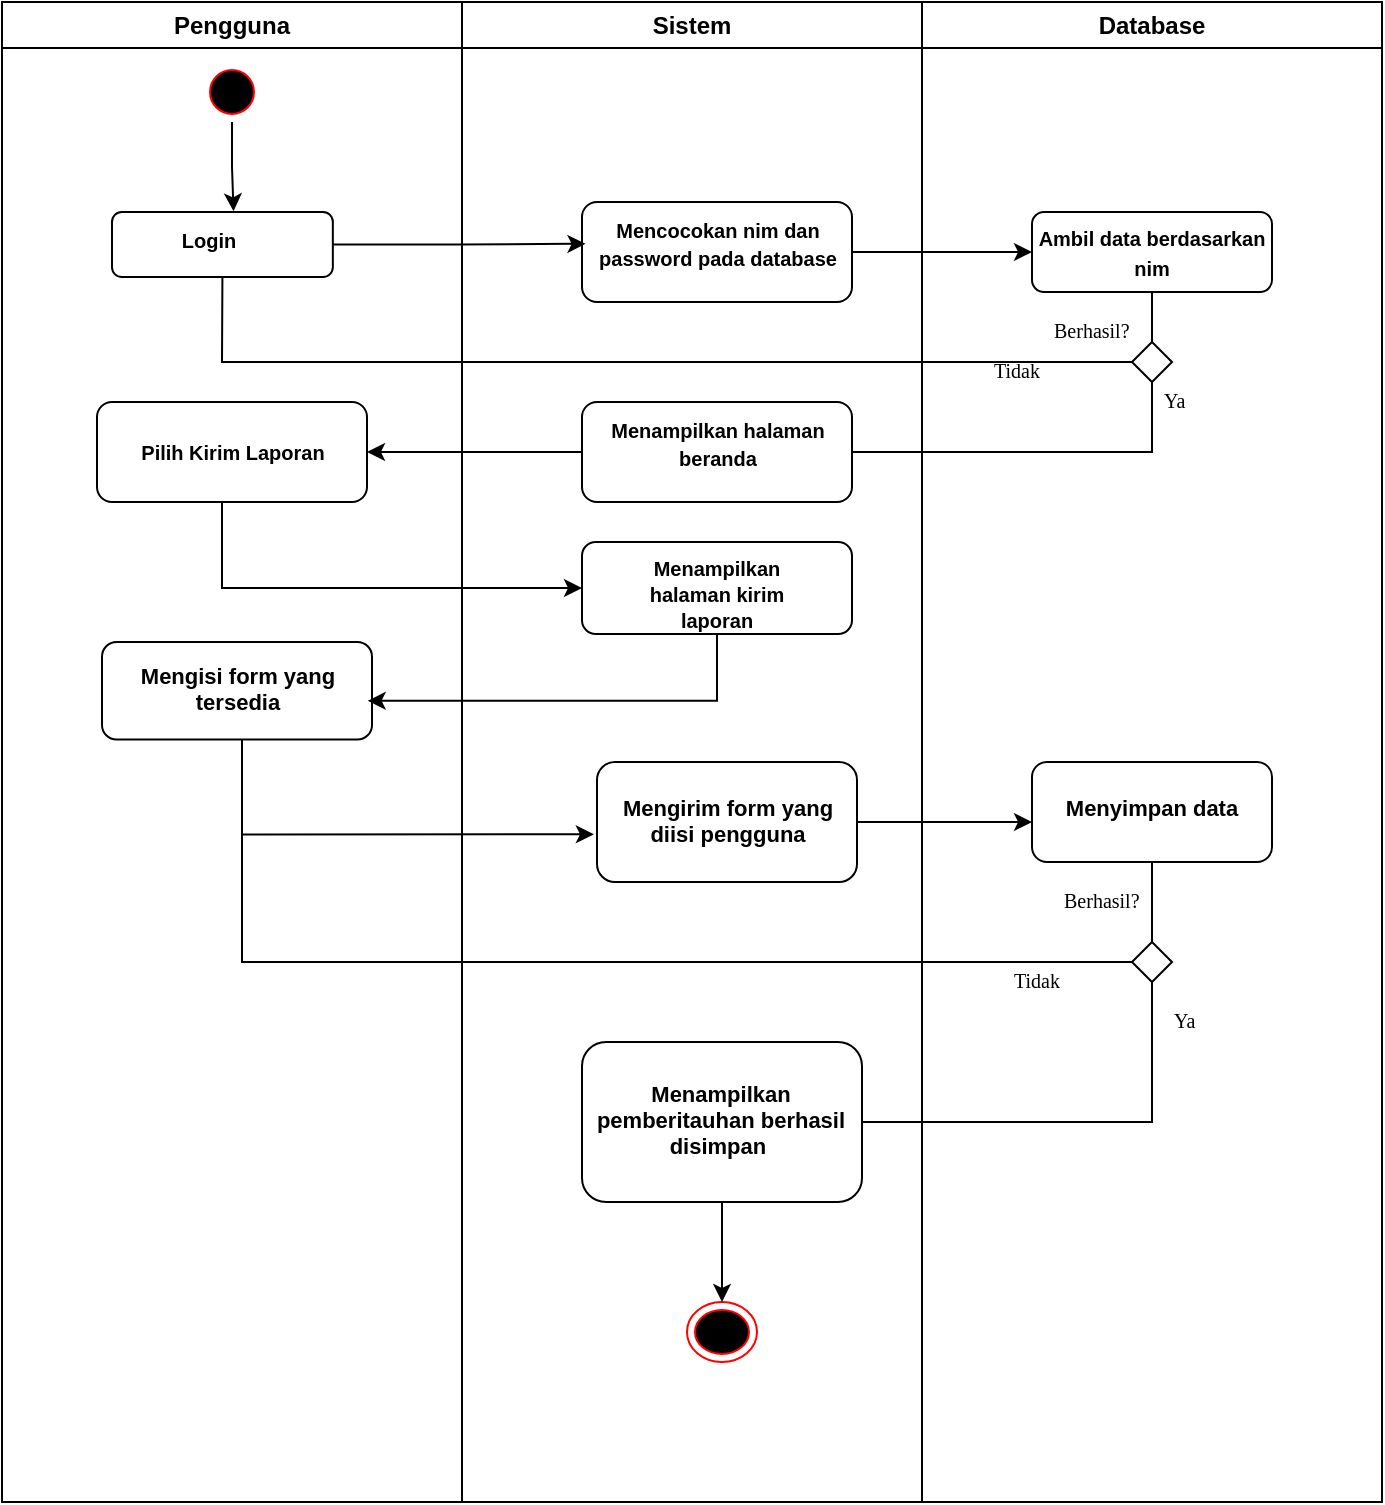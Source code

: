 <mxfile version="27.0.6">
  <diagram name="Halaman-1" id="LALNOZJwnEyGHak3MLD_">
    <mxGraphModel grid="1" page="1" gridSize="10" guides="1" tooltips="1" connect="1" arrows="1" fold="1" pageScale="1" pageWidth="827" pageHeight="1169" math="0" shadow="0">
      <root>
        <mxCell id="0" />
        <mxCell id="1" parent="0" />
        <mxCell id="s08hXY6WmM7tMrnOxumh-19" value="Sistem" style="swimlane;whiteSpace=wrap;html=1;" vertex="1" parent="1">
          <mxGeometry x="420" y="420" width="230" height="750" as="geometry" />
        </mxCell>
        <mxCell id="s08hXY6WmM7tMrnOxumh-29" value="" style="group" connectable="0" vertex="1" parent="s08hXY6WmM7tMrnOxumh-19">
          <mxGeometry x="60" y="270" width="135" height="46" as="geometry" />
        </mxCell>
        <mxCell id="s08hXY6WmM7tMrnOxumh-30" value="" style="rounded=1;whiteSpace=wrap;html=1;" vertex="1" parent="s08hXY6WmM7tMrnOxumh-29">
          <mxGeometry width="135" height="46" as="geometry" />
        </mxCell>
        <mxCell id="s08hXY6WmM7tMrnOxumh-31" value="&lt;font style=&quot;font-size: 10px;&quot;&gt;Menampilkan halaman kirim laporan&lt;/font&gt;" style="text;whiteSpace=wrap;html=1;fontStyle=1;align=center;fontSize=11;" vertex="1" parent="s08hXY6WmM7tMrnOxumh-29">
          <mxGeometry x="16.25" width="102.5" height="40" as="geometry" />
        </mxCell>
        <mxCell id="s08hXY6WmM7tMrnOxumh-40" value="" style="group" connectable="0" vertex="1" parent="s08hXY6WmM7tMrnOxumh-19">
          <mxGeometry x="60" y="100" width="135" height="50" as="geometry" />
        </mxCell>
        <mxCell id="s08hXY6WmM7tMrnOxumh-41" value="" style="rounded=1;whiteSpace=wrap;html=1;" vertex="1" parent="s08hXY6WmM7tMrnOxumh-40">
          <mxGeometry width="135" height="50" as="geometry" />
        </mxCell>
        <mxCell id="s08hXY6WmM7tMrnOxumh-42" value="&lt;font style=&quot;font-size: 10px;&quot;&gt;Mencocokan nim dan password pada database&lt;/font&gt;" style="text;whiteSpace=wrap;html=1;fontStyle=1;align=center;" vertex="1" parent="s08hXY6WmM7tMrnOxumh-40">
          <mxGeometry x="6.55" width="121.9" height="50" as="geometry" />
        </mxCell>
        <mxCell id="s08hXY6WmM7tMrnOxumh-67" value="" style="group" connectable="0" vertex="1" parent="s08hXY6WmM7tMrnOxumh-19">
          <mxGeometry x="60" y="200" width="135" height="50" as="geometry" />
        </mxCell>
        <mxCell id="s08hXY6WmM7tMrnOxumh-68" value="" style="rounded=1;whiteSpace=wrap;html=1;" vertex="1" parent="s08hXY6WmM7tMrnOxumh-67">
          <mxGeometry width="135" height="50" as="geometry" />
        </mxCell>
        <mxCell id="s08hXY6WmM7tMrnOxumh-69" value="&lt;span style=&quot;font-size: 10px;&quot;&gt;Menampilkan halaman beranda&lt;/span&gt;" style="text;whiteSpace=wrap;html=1;fontStyle=1;align=center;" vertex="1" parent="s08hXY6WmM7tMrnOxumh-67">
          <mxGeometry x="6.55" width="121.9" height="50" as="geometry" />
        </mxCell>
        <mxCell id="s08hXY6WmM7tMrnOxumh-82" value="" style="group" connectable="0" vertex="1" parent="s08hXY6WmM7tMrnOxumh-19">
          <mxGeometry x="67.5" y="380" width="130" height="60" as="geometry" />
        </mxCell>
        <mxCell id="s08hXY6WmM7tMrnOxumh-83" value="" style="rounded=1;whiteSpace=wrap;html=1;" vertex="1" parent="s08hXY6WmM7tMrnOxumh-82">
          <mxGeometry width="130" height="60" as="geometry" />
        </mxCell>
        <mxCell id="s08hXY6WmM7tMrnOxumh-84" value="Mengirim form yang diisi pengguna" style="text;whiteSpace=wrap;html=1;fontStyle=1;align=center;fontSize=11;" vertex="1" parent="s08hXY6WmM7tMrnOxumh-82">
          <mxGeometry x="5" y="10" width="120" height="35.33" as="geometry" />
        </mxCell>
        <mxCell id="s08hXY6WmM7tMrnOxumh-1" value="Pengguna" style="swimlane;whiteSpace=wrap;html=1;" vertex="1" parent="s08hXY6WmM7tMrnOxumh-19">
          <mxGeometry x="-230" width="230" height="750" as="geometry" />
        </mxCell>
        <mxCell id="s08hXY6WmM7tMrnOxumh-2" value="" style="ellipse;html=1;shape=startState;fillColor=#000000;strokeColor=#ff0000;" vertex="1" parent="s08hXY6WmM7tMrnOxumh-1">
          <mxGeometry x="100" y="30" width="30" height="30" as="geometry" />
        </mxCell>
        <mxCell id="s08hXY6WmM7tMrnOxumh-8" value="" style="group" connectable="0" vertex="1" parent="s08hXY6WmM7tMrnOxumh-1">
          <mxGeometry x="55" y="100" width="120" height="40" as="geometry" />
        </mxCell>
        <mxCell id="s08hXY6WmM7tMrnOxumh-9" value="" style="rounded=1;whiteSpace=wrap;html=1;" vertex="1" parent="s08hXY6WmM7tMrnOxumh-8">
          <mxGeometry y="5" width="110.42" height="32.5" as="geometry" />
        </mxCell>
        <mxCell id="s08hXY6WmM7tMrnOxumh-10" value="&lt;font style=&quot;font-size: 10px;&quot;&gt;Login&lt;/font&gt;" style="text;whiteSpace=wrap;html=1;fontStyle=1;align=center;" vertex="1" parent="s08hXY6WmM7tMrnOxumh-8">
          <mxGeometry x="7.19" y="5" width="82.81" height="15" as="geometry" />
        </mxCell>
        <mxCell id="s08hXY6WmM7tMrnOxumh-14" value="" style="group" connectable="0" vertex="1" parent="s08hXY6WmM7tMrnOxumh-1">
          <mxGeometry x="55" y="340" width="120" height="60" as="geometry" />
        </mxCell>
        <mxCell id="s08hXY6WmM7tMrnOxumh-72" value="&lt;b&gt;&lt;font style=&quot;font-size: 10px;&quot;&gt;Pilih Kirim Laporan&lt;/font&gt;&lt;/b&gt;" style="rounded=1;whiteSpace=wrap;html=1;" vertex="1" parent="s08hXY6WmM7tMrnOxumh-1">
          <mxGeometry x="47.5" y="200" width="135" height="50" as="geometry" />
        </mxCell>
        <mxCell id="s08hXY6WmM7tMrnOxumh-77" value="" style="group" connectable="0" vertex="1" parent="s08hXY6WmM7tMrnOxumh-1">
          <mxGeometry x="50" y="320" width="135" height="53" as="geometry" />
        </mxCell>
        <mxCell id="s08hXY6WmM7tMrnOxumh-78" value="" style="rounded=1;whiteSpace=wrap;html=1;" vertex="1" parent="s08hXY6WmM7tMrnOxumh-77">
          <mxGeometry width="135" height="48.76" as="geometry" />
        </mxCell>
        <mxCell id="s08hXY6WmM7tMrnOxumh-79" value="Mengisi form yang tersedia" style="text;whiteSpace=wrap;html=1;fontStyle=1;align=center;fontSize=11;" vertex="1" parent="s08hXY6WmM7tMrnOxumh-77">
          <mxGeometry x="17.5" y="4.38" width="100" height="40" as="geometry" />
        </mxCell>
        <mxCell id="s08hXY6WmM7tMrnOxumh-81" style="edgeStyle=orthogonalEdgeStyle;rounded=0;hachureGap=4;orthogonalLoop=1;jettySize=auto;html=1;entryX=0.647;entryY=-0.022;entryDx=0;entryDy=0;entryPerimeter=0;fontFamily=Architects Daughter;fontSource=https%3A%2F%2Ffonts.googleapis.com%2Fcss%3Ffamily%3DArchitects%2BDaughter;" edge="1" parent="s08hXY6WmM7tMrnOxumh-1" source="s08hXY6WmM7tMrnOxumh-2" target="s08hXY6WmM7tMrnOxumh-10">
          <mxGeometry relative="1" as="geometry" />
        </mxCell>
        <mxCell id="s08hXY6WmM7tMrnOxumh-61" style="edgeStyle=orthogonalEdgeStyle;rounded=0;hachureGap=4;orthogonalLoop=1;jettySize=auto;html=1;entryX=0.013;entryY=0.418;entryDx=0;entryDy=0;entryPerimeter=0;fontFamily=Architects Daughter;fontSource=https%3A%2F%2Ffonts.googleapis.com%2Fcss%3Ffamily%3DArchitects%2BDaughter;" edge="1" parent="s08hXY6WmM7tMrnOxumh-19" source="s08hXY6WmM7tMrnOxumh-9" target="s08hXY6WmM7tMrnOxumh-41">
          <mxGeometry relative="1" as="geometry" />
        </mxCell>
        <mxCell id="s08hXY6WmM7tMrnOxumh-74" style="edgeStyle=orthogonalEdgeStyle;rounded=0;hachureGap=4;orthogonalLoop=1;jettySize=auto;html=1;entryX=1;entryY=0.5;entryDx=0;entryDy=0;fontFamily=Architects Daughter;fontSource=https%3A%2F%2Ffonts.googleapis.com%2Fcss%3Ffamily%3DArchitects%2BDaughter;" edge="1" parent="s08hXY6WmM7tMrnOxumh-19" source="s08hXY6WmM7tMrnOxumh-68" target="s08hXY6WmM7tMrnOxumh-72">
          <mxGeometry relative="1" as="geometry" />
        </mxCell>
        <mxCell id="s08hXY6WmM7tMrnOxumh-75" style="edgeStyle=orthogonalEdgeStyle;rounded=0;hachureGap=4;orthogonalLoop=1;jettySize=auto;html=1;entryX=0;entryY=0.5;entryDx=0;entryDy=0;fontFamily=Architects Daughter;fontSource=https%3A%2F%2Ffonts.googleapis.com%2Fcss%3Ffamily%3DArchitects%2BDaughter;" edge="1" parent="s08hXY6WmM7tMrnOxumh-19" source="s08hXY6WmM7tMrnOxumh-72" target="s08hXY6WmM7tMrnOxumh-30">
          <mxGeometry relative="1" as="geometry">
            <Array as="points">
              <mxPoint x="-120" y="293" />
            </Array>
          </mxGeometry>
        </mxCell>
        <mxCell id="s08hXY6WmM7tMrnOxumh-85" style="edgeStyle=orthogonalEdgeStyle;rounded=0;hachureGap=4;orthogonalLoop=1;jettySize=auto;html=1;entryX=0.984;entryY=0.603;entryDx=0;entryDy=0;entryPerimeter=0;fontFamily=Architects Daughter;fontSource=https%3A%2F%2Ffonts.googleapis.com%2Fcss%3Ffamily%3DArchitects%2BDaughter;" edge="1" parent="s08hXY6WmM7tMrnOxumh-19" source="s08hXY6WmM7tMrnOxumh-30" target="s08hXY6WmM7tMrnOxumh-78">
          <mxGeometry relative="1" as="geometry">
            <Array as="points">
              <mxPoint x="128" y="349" />
            </Array>
          </mxGeometry>
        </mxCell>
        <mxCell id="s08hXY6WmM7tMrnOxumh-86" style="edgeStyle=orthogonalEdgeStyle;rounded=0;hachureGap=4;orthogonalLoop=1;jettySize=auto;html=1;entryX=-0.012;entryY=0.603;entryDx=0;entryDy=0;fontFamily=Architects Daughter;fontSource=https%3A%2F%2Ffonts.googleapis.com%2Fcss%3Ffamily%3DArchitects%2BDaughter;entryPerimeter=0;" edge="1" parent="s08hXY6WmM7tMrnOxumh-19" source="s08hXY6WmM7tMrnOxumh-78" target="s08hXY6WmM7tMrnOxumh-83">
          <mxGeometry relative="1" as="geometry">
            <Array as="points">
              <mxPoint x="-110" y="416" />
            </Array>
          </mxGeometry>
        </mxCell>
        <mxCell id="s08hXY6WmM7tMrnOxumh-117" value="" style="ellipse;html=1;shape=endState;fillColor=#000000;strokeColor=#ff0000;" vertex="1" parent="s08hXY6WmM7tMrnOxumh-19">
          <mxGeometry x="112.5" y="650" width="35" height="30" as="geometry" />
        </mxCell>
        <mxCell id="s08hXY6WmM7tMrnOxumh-45" value="Database" style="swimlane;whiteSpace=wrap;html=1;" vertex="1" parent="1">
          <mxGeometry x="650" y="420" width="230" height="750" as="geometry" />
        </mxCell>
        <mxCell id="s08hXY6WmM7tMrnOxumh-49" value="" style="group" connectable="0" vertex="1" parent="s08hXY6WmM7tMrnOxumh-45">
          <mxGeometry x="55" y="360" width="120" height="60" as="geometry" />
        </mxCell>
        <mxCell id="s08hXY6WmM7tMrnOxumh-50" value="" style="group" connectable="0" vertex="1" parent="s08hXY6WmM7tMrnOxumh-49">
          <mxGeometry y="20" width="120" height="50" as="geometry" />
        </mxCell>
        <mxCell id="s08hXY6WmM7tMrnOxumh-51" value="" style="rounded=1;whiteSpace=wrap;html=1;" vertex="1" parent="s08hXY6WmM7tMrnOxumh-50">
          <mxGeometry width="120" height="50" as="geometry" />
        </mxCell>
        <mxCell id="s08hXY6WmM7tMrnOxumh-52" value="Menyimpan data" style="text;whiteSpace=wrap;html=1;fontStyle=1;align=center;fontSize=11;" vertex="1" parent="s08hXY6WmM7tMrnOxumh-50">
          <mxGeometry y="10" width="120" height="40" as="geometry" />
        </mxCell>
        <mxCell id="s08hXY6WmM7tMrnOxumh-54" value="" style="group" connectable="0" vertex="1" parent="s08hXY6WmM7tMrnOxumh-45">
          <mxGeometry x="55" y="100" width="120" height="40" as="geometry" />
        </mxCell>
        <mxCell id="s08hXY6WmM7tMrnOxumh-55" value="&lt;b&gt;&lt;font style=&quot;font-size: 10px;&quot;&gt;Ambil data berdasarkan nim&lt;/font&gt;&lt;/b&gt;" style="rounded=1;whiteSpace=wrap;html=1;" vertex="1" parent="s08hXY6WmM7tMrnOxumh-54">
          <mxGeometry y="5" width="120" height="40" as="geometry" />
        </mxCell>
        <mxCell id="s08hXY6WmM7tMrnOxumh-63" value="" style="rhombus;whiteSpace=wrap;html=1;hachureGap=4;fontFamily=Architects Daughter;fontSource=https%3A%2F%2Ffonts.googleapis.com%2Fcss%3Ffamily%3DArchitects%2BDaughter;" vertex="1" parent="s08hXY6WmM7tMrnOxumh-45">
          <mxGeometry x="105" y="170" width="20" height="20" as="geometry" />
        </mxCell>
        <mxCell id="s08hXY6WmM7tMrnOxumh-64" value="" style="endArrow=none;html=1;rounded=0;hachureGap=4;fontFamily=Architects Daughter;fontSource=https%3A%2F%2Ffonts.googleapis.com%2Fcss%3Ffamily%3DArchitects%2BDaughter;entryX=0.5;entryY=0;entryDx=0;entryDy=0;exitX=0.5;exitY=1;exitDx=0;exitDy=0;" edge="1" parent="s08hXY6WmM7tMrnOxumh-45" source="s08hXY6WmM7tMrnOxumh-55" target="s08hXY6WmM7tMrnOxumh-63">
          <mxGeometry width="50" height="50" relative="1" as="geometry">
            <mxPoint x="-110" y="160" as="sourcePoint" />
            <mxPoint x="-110" y="190" as="targetPoint" />
          </mxGeometry>
        </mxCell>
        <mxCell id="s08hXY6WmM7tMrnOxumh-43" value="&lt;font style=&quot;font-size: 10px;&quot; face=&quot;Times New Roman&quot;&gt;Berhasil?&lt;/font&gt;" style="text;strokeColor=none;fillColor=none;align=left;verticalAlign=middle;spacingLeft=4;spacingRight=4;overflow=hidden;points=[[0,0.5],[1,0.5]];portConstraint=eastwest;rotatable=0;whiteSpace=wrap;html=1;fontFamily=Architects Daughter;fontSource=https%3A%2F%2Ffonts.googleapis.com%2Fcss%3Ffamily%3DArchitects%2BDaughter;" vertex="1" parent="s08hXY6WmM7tMrnOxumh-45">
          <mxGeometry x="60" y="155" width="55" height="20" as="geometry" />
        </mxCell>
        <mxCell id="s08hXY6WmM7tMrnOxumh-66" value="&lt;font style=&quot;font-size: 10px;&quot; face=&quot;Times New Roman&quot;&gt;Tidak&lt;/font&gt;" style="text;strokeColor=none;fillColor=none;align=left;verticalAlign=middle;spacingLeft=4;spacingRight=4;overflow=hidden;points=[[0,0.5],[1,0.5]];portConstraint=eastwest;rotatable=0;whiteSpace=wrap;html=1;fontFamily=Architects Daughter;fontSource=https%3A%2F%2Ffonts.googleapis.com%2Fcss%3Ffamily%3DArchitects%2BDaughter;" vertex="1" parent="s08hXY6WmM7tMrnOxumh-45">
          <mxGeometry x="30" y="175" width="55" height="20" as="geometry" />
        </mxCell>
        <mxCell id="s08hXY6WmM7tMrnOxumh-71" value="&lt;font style=&quot;font-size: 10px;&quot; face=&quot;Times New Roman&quot;&gt;Ya&lt;/font&gt;" style="text;strokeColor=none;fillColor=none;align=left;verticalAlign=middle;spacingLeft=4;spacingRight=4;overflow=hidden;points=[[0,0.5],[1,0.5]];portConstraint=eastwest;rotatable=0;whiteSpace=wrap;html=1;fontFamily=Architects Daughter;fontSource=https%3A%2F%2Ffonts.googleapis.com%2Fcss%3Ffamily%3DArchitects%2BDaughter;" vertex="1" parent="s08hXY6WmM7tMrnOxumh-45">
          <mxGeometry x="115" y="190" width="55" height="20" as="geometry" />
        </mxCell>
        <mxCell id="s08hXY6WmM7tMrnOxumh-88" value="" style="rhombus;whiteSpace=wrap;html=1;hachureGap=4;fontFamily=Architects Daughter;fontSource=https%3A%2F%2Ffonts.googleapis.com%2Fcss%3Ffamily%3DArchitects%2BDaughter;" vertex="1" parent="s08hXY6WmM7tMrnOxumh-45">
          <mxGeometry x="105" y="470" width="20" height="20" as="geometry" />
        </mxCell>
        <mxCell id="s08hXY6WmM7tMrnOxumh-90" value="" style="endArrow=none;html=1;rounded=0;hachureGap=4;fontFamily=Architects Daughter;fontSource=https%3A%2F%2Ffonts.googleapis.com%2Fcss%3Ffamily%3DArchitects%2BDaughter;entryX=0.5;entryY=1;entryDx=0;entryDy=0;exitX=0.5;exitY=0;exitDx=0;exitDy=0;" edge="1" parent="s08hXY6WmM7tMrnOxumh-45" source="s08hXY6WmM7tMrnOxumh-88" target="s08hXY6WmM7tMrnOxumh-52">
          <mxGeometry width="50" height="50" relative="1" as="geometry">
            <mxPoint x="-70" y="380" as="sourcePoint" />
            <mxPoint x="-20" y="330" as="targetPoint" />
          </mxGeometry>
        </mxCell>
        <mxCell id="s08hXY6WmM7tMrnOxumh-112" value="&lt;font style=&quot;font-size: 10px;&quot; face=&quot;Times New Roman&quot;&gt;Tidak&lt;/font&gt;" style="text;strokeColor=none;fillColor=none;align=left;verticalAlign=middle;spacingLeft=4;spacingRight=4;overflow=hidden;points=[[0,0.5],[1,0.5]];portConstraint=eastwest;rotatable=0;whiteSpace=wrap;html=1;fontFamily=Architects Daughter;fontSource=https%3A%2F%2Ffonts.googleapis.com%2Fcss%3Ffamily%3DArchitects%2BDaughter;" vertex="1" parent="s08hXY6WmM7tMrnOxumh-45">
          <mxGeometry x="40" y="480" width="55" height="20" as="geometry" />
        </mxCell>
        <mxCell id="s08hXY6WmM7tMrnOxumh-113" value="&lt;font style=&quot;font-size: 10px;&quot; face=&quot;Times New Roman&quot;&gt;Ya&lt;/font&gt;" style="text;strokeColor=none;fillColor=none;align=left;verticalAlign=middle;spacingLeft=4;spacingRight=4;overflow=hidden;points=[[0,0.5],[1,0.5]];portConstraint=eastwest;rotatable=0;whiteSpace=wrap;html=1;fontFamily=Architects Daughter;fontSource=https%3A%2F%2Ffonts.googleapis.com%2Fcss%3Ffamily%3DArchitects%2BDaughter;" vertex="1" parent="s08hXY6WmM7tMrnOxumh-45">
          <mxGeometry x="120" y="500" width="55" height="20" as="geometry" />
        </mxCell>
        <mxCell id="s08hXY6WmM7tMrnOxumh-116" value="&lt;font style=&quot;font-size: 10px;&quot; face=&quot;Times New Roman&quot;&gt;Berhasil?&lt;/font&gt;" style="text;strokeColor=none;fillColor=none;align=left;verticalAlign=middle;spacingLeft=4;spacingRight=4;overflow=hidden;points=[[0,0.5],[1,0.5]];portConstraint=eastwest;rotatable=0;whiteSpace=wrap;html=1;fontFamily=Architects Daughter;fontSource=https%3A%2F%2Ffonts.googleapis.com%2Fcss%3Ffamily%3DArchitects%2BDaughter;" vertex="1" parent="s08hXY6WmM7tMrnOxumh-45">
          <mxGeometry x="65" y="440" width="55" height="20" as="geometry" />
        </mxCell>
        <mxCell id="s08hXY6WmM7tMrnOxumh-62" style="edgeStyle=orthogonalEdgeStyle;rounded=0;hachureGap=4;orthogonalLoop=1;jettySize=auto;html=1;entryX=0;entryY=0.5;entryDx=0;entryDy=0;fontFamily=Architects Daughter;fontSource=https%3A%2F%2Ffonts.googleapis.com%2Fcss%3Ffamily%3DArchitects%2BDaughter;" edge="1" parent="1" source="s08hXY6WmM7tMrnOxumh-41" target="s08hXY6WmM7tMrnOxumh-55">
          <mxGeometry relative="1" as="geometry" />
        </mxCell>
        <mxCell id="s08hXY6WmM7tMrnOxumh-65" value="" style="endArrow=none;html=1;rounded=0;hachureGap=4;fontFamily=Architects Daughter;fontSource=https%3A%2F%2Ffonts.googleapis.com%2Fcss%3Ffamily%3DArchitects%2BDaughter;entryX=0;entryY=0.5;entryDx=0;entryDy=0;exitX=0.5;exitY=1;exitDx=0;exitDy=0;" edge="1" parent="1" source="s08hXY6WmM7tMrnOxumh-9" target="s08hXY6WmM7tMrnOxumh-63">
          <mxGeometry width="50" height="50" relative="1" as="geometry">
            <mxPoint x="760" y="570" as="sourcePoint" />
            <mxPoint x="760" y="605" as="targetPoint" />
            <Array as="points">
              <mxPoint x="300" y="600" />
            </Array>
          </mxGeometry>
        </mxCell>
        <mxCell id="s08hXY6WmM7tMrnOxumh-70" value="" style="endArrow=none;html=1;rounded=0;hachureGap=4;fontFamily=Architects Daughter;fontSource=https%3A%2F%2Ffonts.googleapis.com%2Fcss%3Ffamily%3DArchitects%2BDaughter;entryX=0.5;entryY=1;entryDx=0;entryDy=0;exitX=1;exitY=0.5;exitDx=0;exitDy=0;" edge="1" parent="1" source="s08hXY6WmM7tMrnOxumh-68" target="s08hXY6WmM7tMrnOxumh-63">
          <mxGeometry width="50" height="50" relative="1" as="geometry">
            <mxPoint x="760" y="560" as="sourcePoint" />
            <mxPoint x="760" y="585" as="targetPoint" />
            <Array as="points">
              <mxPoint x="765" y="645" />
            </Array>
          </mxGeometry>
        </mxCell>
        <mxCell id="s08hXY6WmM7tMrnOxumh-87" style="edgeStyle=orthogonalEdgeStyle;rounded=0;hachureGap=4;orthogonalLoop=1;jettySize=auto;html=1;entryX=0;entryY=0.5;entryDx=0;entryDy=0;fontFamily=Architects Daughter;fontSource=https%3A%2F%2Ffonts.googleapis.com%2Fcss%3Ffamily%3DArchitects%2BDaughter;" edge="1" parent="1" source="s08hXY6WmM7tMrnOxumh-83" target="s08hXY6WmM7tMrnOxumh-52">
          <mxGeometry relative="1" as="geometry" />
        </mxCell>
        <mxCell id="s08hXY6WmM7tMrnOxumh-91" value="" style="group" connectable="0" vertex="1" parent="1">
          <mxGeometry x="480" y="940" width="140" height="80" as="geometry" />
        </mxCell>
        <mxCell id="s08hXY6WmM7tMrnOxumh-92" value="" style="rounded=1;whiteSpace=wrap;html=1;" vertex="1" parent="s08hXY6WmM7tMrnOxumh-91">
          <mxGeometry width="140" height="80" as="geometry" />
        </mxCell>
        <mxCell id="s08hXY6WmM7tMrnOxumh-93" value="Menampilkan pemberitauhan berhasil disimpan&amp;nbsp;" style="text;whiteSpace=wrap;html=1;fontStyle=1;align=center;fontSize=11;" vertex="1" parent="s08hXY6WmM7tMrnOxumh-91">
          <mxGeometry x="5.385" y="13.333" width="129.231" height="47.107" as="geometry" />
        </mxCell>
        <mxCell id="s08hXY6WmM7tMrnOxumh-94" value="" style="endArrow=none;html=1;rounded=0;hachureGap=4;fontFamily=Architects Daughter;fontSource=https%3A%2F%2Ffonts.googleapis.com%2Fcss%3Ffamily%3DArchitects%2BDaughter;exitX=0;exitY=0.5;exitDx=0;exitDy=0;" edge="1" parent="1" source="s08hXY6WmM7tMrnOxumh-88">
          <mxGeometry width="50" height="50" relative="1" as="geometry">
            <mxPoint x="760" y="900" as="sourcePoint" />
            <mxPoint x="310" y="800" as="targetPoint" />
            <Array as="points">
              <mxPoint x="310" y="900" />
            </Array>
          </mxGeometry>
        </mxCell>
        <mxCell id="s08hXY6WmM7tMrnOxumh-109" value="" style="endArrow=none;html=1;rounded=0;hachureGap=4;fontFamily=Architects Daughter;fontSource=https%3A%2F%2Ffonts.googleapis.com%2Fcss%3Ffamily%3DArchitects%2BDaughter;entryX=1;entryY=0.5;entryDx=0;entryDy=0;exitX=0.5;exitY=1;exitDx=0;exitDy=0;" edge="1" parent="1" source="s08hXY6WmM7tMrnOxumh-88" target="s08hXY6WmM7tMrnOxumh-92">
          <mxGeometry width="50" height="50" relative="1" as="geometry">
            <mxPoint x="760" y="900" as="sourcePoint" />
            <mxPoint x="760" y="860" as="targetPoint" />
            <Array as="points">
              <mxPoint x="765" y="980" />
            </Array>
          </mxGeometry>
        </mxCell>
        <mxCell id="s08hXY6WmM7tMrnOxumh-118" style="edgeStyle=orthogonalEdgeStyle;rounded=0;hachureGap=4;orthogonalLoop=1;jettySize=auto;html=1;entryX=0.5;entryY=0;entryDx=0;entryDy=0;fontFamily=Architects Daughter;fontSource=https%3A%2F%2Ffonts.googleapis.com%2Fcss%3Ffamily%3DArchitects%2BDaughter;" edge="1" parent="1" source="s08hXY6WmM7tMrnOxumh-92" target="s08hXY6WmM7tMrnOxumh-117">
          <mxGeometry relative="1" as="geometry" />
        </mxCell>
      </root>
    </mxGraphModel>
  </diagram>
</mxfile>
